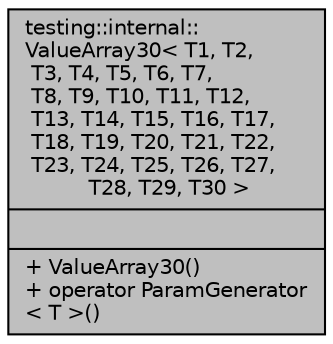 digraph "testing::internal::ValueArray30&lt; T1, T2, T3, T4, T5, T6, T7, T8, T9, T10, T11, T12, T13, T14, T15, T16, T17, T18, T19, T20, T21, T22, T23, T24, T25, T26, T27, T28, T29, T30 &gt;"
{
 // LATEX_PDF_SIZE
  edge [fontname="Helvetica",fontsize="10",labelfontname="Helvetica",labelfontsize="10"];
  node [fontname="Helvetica",fontsize="10",shape=record];
  Node1 [label="{testing::internal::\lValueArray30\< T1, T2,\l T3, T4, T5, T6, T7,\l T8, T9, T10, T11, T12,\l T13, T14, T15, T16, T17,\l T18, T19, T20, T21, T22,\l T23, T24, T25, T26, T27,\l T28, T29, T30 \>\n||+ ValueArray30()\l+ operator ParamGenerator\l\< T \>()\l}",height=0.2,width=0.4,color="black", fillcolor="grey75", style="filled", fontcolor="black",tooltip=" "];
}
